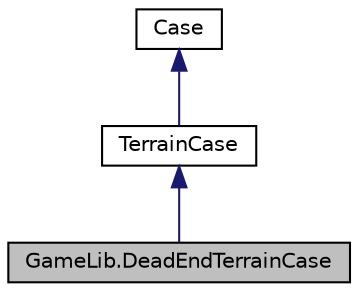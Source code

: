 digraph "GameLib.DeadEndTerrainCase"
{
 // LATEX_PDF_SIZE
  edge [fontname="Helvetica",fontsize="10",labelfontname="Helvetica",labelfontsize="10"];
  node [fontname="Helvetica",fontsize="10",shape=record];
  Node0 [label="GameLib.DeadEndTerrainCase",height=0.2,width=0.4,color="black", fillcolor="grey75", style="filled", fontcolor="black",tooltip=" "];
  Node1 -> Node0 [dir="back",color="midnightblue",fontsize="10",style="solid",fontname="Helvetica"];
  Node1 [label="TerrainCase",height=0.2,width=0.4,color="black", fillcolor="white", style="filled",URL="$class_game_lib_1_1_terrain_case.html",tooltip=" "];
  Node2 -> Node1 [dir="back",color="midnightblue",fontsize="10",style="solid",fontname="Helvetica"];
  Node2 [label="Case",height=0.2,width=0.4,color="black", fillcolor="white", style="filled",URL="$class_game_lib_1_1_case.html",tooltip=" "];
}
